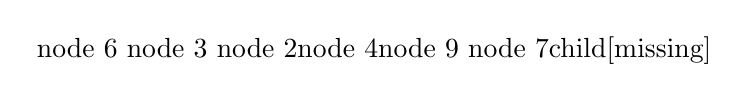 \begin{tikzpicture}[sibling distance=3cm, level distance=1.5cm]
\node {node {6}{ node {3}{ node {2}node {4}}node {9}{ node {7}child[missing] }}};
\end{tikzpicture}

